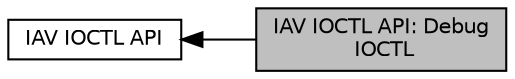 digraph "IAV IOCTL API: Debug IOCTL"
{
  bgcolor="transparent";
  edge [fontname="Helvetica",fontsize="10",labelfontname="Helvetica",labelfontsize="10"];
  node [fontname="Helvetica",fontsize="10",shape=box];
  rankdir=LR;
  Node2 [label="IAV IOCTL API",height=0.2,width=0.4,color="black",URL="$d5/d1d/group__iav-api.html",tooltip="IAV IOCTL API."];
  Node1 [label="IAV IOCTL API: Debug\l IOCTL",height=0.2,width=0.4,color="black", fillcolor="grey75", style="filled", fontcolor="black",tooltip="IAV IOCTL API: test for debug ioctl, in file iav_ioctl.h."];
  Node2->Node1 [shape=plaintext, dir="back", style="solid"];
}
